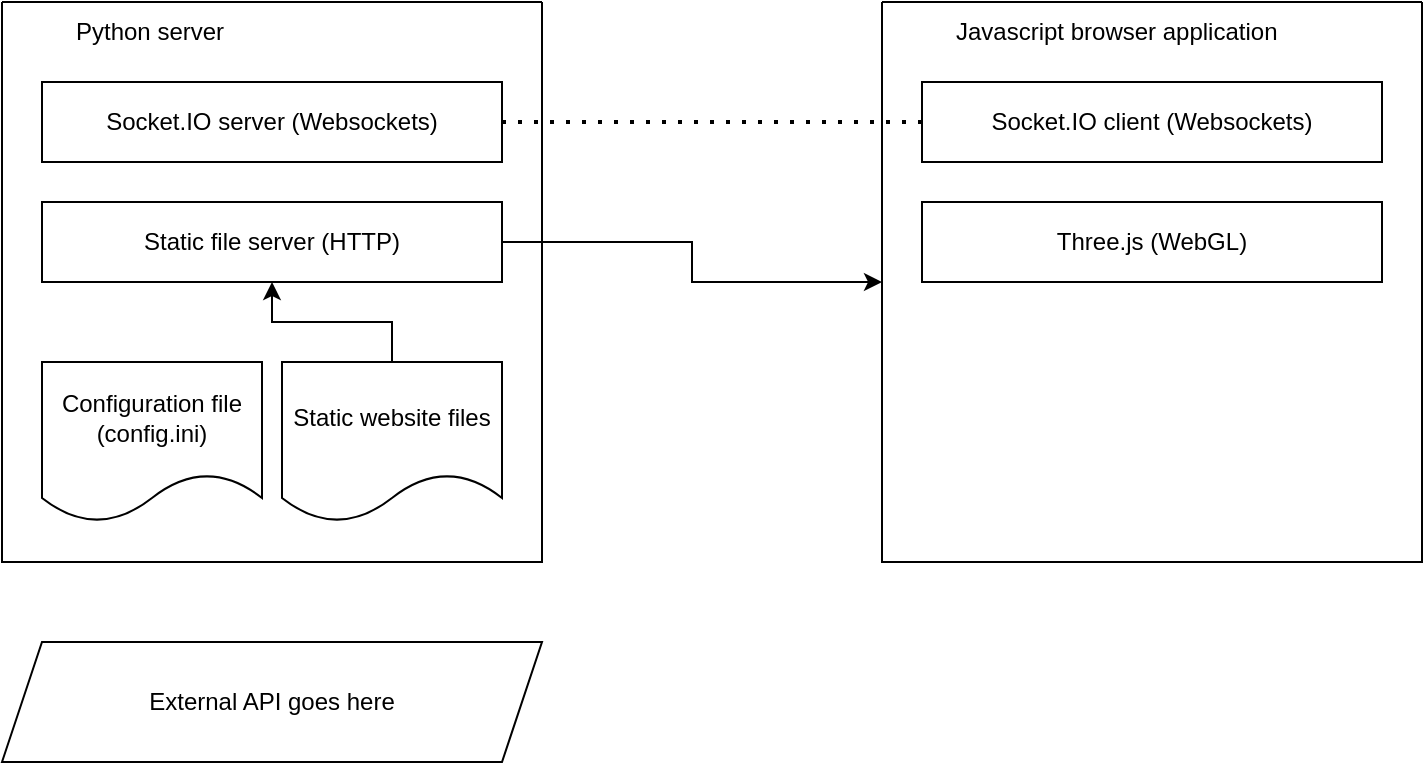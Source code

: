 <mxfile version="24.0.7" type="device">
  <diagram name="Page-1" id="kIL4RDuWdj9RxP5gV15j">
    <mxGraphModel dx="1050" dy="503" grid="1" gridSize="10" guides="1" tooltips="1" connect="1" arrows="1" fold="1" page="1" pageScale="1" pageWidth="850" pageHeight="1100" math="0" shadow="0">
      <root>
        <mxCell id="0" />
        <mxCell id="1" parent="0" />
        <mxCell id="nMa8dbpcciZCXDAcvLkY-8" value="" style="swimlane;startSize=0;" vertex="1" parent="1">
          <mxGeometry x="40" y="40" width="270" height="280" as="geometry" />
        </mxCell>
        <mxCell id="nMa8dbpcciZCXDAcvLkY-6" value="Python server" style="text;html=1;align=left;verticalAlign=middle;resizable=0;points=[];autosize=1;strokeColor=none;fillColor=none;" vertex="1" parent="nMa8dbpcciZCXDAcvLkY-8">
          <mxGeometry x="35" width="100" height="30" as="geometry" />
        </mxCell>
        <mxCell id="nMa8dbpcciZCXDAcvLkY-2" value="Static file server (HTTP)" style="rounded=0;whiteSpace=wrap;html=1;" vertex="1" parent="nMa8dbpcciZCXDAcvLkY-8">
          <mxGeometry x="20" y="100" width="230" height="40" as="geometry" />
        </mxCell>
        <mxCell id="nMa8dbpcciZCXDAcvLkY-7" value="Socket.IO server (Websockets)" style="rounded=0;whiteSpace=wrap;html=1;" vertex="1" parent="nMa8dbpcciZCXDAcvLkY-8">
          <mxGeometry x="20" y="40" width="230" height="40" as="geometry" />
        </mxCell>
        <mxCell id="nMa8dbpcciZCXDAcvLkY-19" value="&lt;div&gt;Configuration file&lt;/div&gt;&lt;div&gt;(config.ini)&lt;br&gt;&lt;/div&gt;" style="shape=document;whiteSpace=wrap;html=1;boundedLbl=1;" vertex="1" parent="nMa8dbpcciZCXDAcvLkY-8">
          <mxGeometry x="20" y="180" width="110" height="80" as="geometry" />
        </mxCell>
        <mxCell id="nMa8dbpcciZCXDAcvLkY-25" style="edgeStyle=orthogonalEdgeStyle;rounded=0;orthogonalLoop=1;jettySize=auto;html=1;exitX=0.5;exitY=0;exitDx=0;exitDy=0;entryX=0.5;entryY=1;entryDx=0;entryDy=0;" edge="1" parent="nMa8dbpcciZCXDAcvLkY-8" source="nMa8dbpcciZCXDAcvLkY-21" target="nMa8dbpcciZCXDAcvLkY-2">
          <mxGeometry relative="1" as="geometry">
            <Array as="points">
              <mxPoint x="195" y="160" />
              <mxPoint x="135" y="160" />
            </Array>
          </mxGeometry>
        </mxCell>
        <mxCell id="nMa8dbpcciZCXDAcvLkY-21" value="Static website files" style="shape=document;whiteSpace=wrap;html=1;boundedLbl=1;" vertex="1" parent="nMa8dbpcciZCXDAcvLkY-8">
          <mxGeometry x="140" y="180" width="110" height="80" as="geometry" />
        </mxCell>
        <mxCell id="nMa8dbpcciZCXDAcvLkY-12" value="" style="swimlane;startSize=0;" vertex="1" parent="1">
          <mxGeometry x="480" y="40" width="270" height="280" as="geometry" />
        </mxCell>
        <mxCell id="nMa8dbpcciZCXDAcvLkY-13" value="Javascript browser application" style="text;html=1;align=left;verticalAlign=middle;resizable=0;points=[];autosize=1;strokeColor=none;fillColor=none;" vertex="1" parent="nMa8dbpcciZCXDAcvLkY-12">
          <mxGeometry x="35" width="180" height="30" as="geometry" />
        </mxCell>
        <mxCell id="nMa8dbpcciZCXDAcvLkY-14" value="Three.js (WebGL)" style="rounded=0;whiteSpace=wrap;html=1;" vertex="1" parent="nMa8dbpcciZCXDAcvLkY-12">
          <mxGeometry x="20" y="100" width="230" height="40" as="geometry" />
        </mxCell>
        <mxCell id="nMa8dbpcciZCXDAcvLkY-15" value="Socket.IO client (Websockets)" style="rounded=0;whiteSpace=wrap;html=1;" vertex="1" parent="nMa8dbpcciZCXDAcvLkY-12">
          <mxGeometry x="20" y="40" width="230" height="40" as="geometry" />
        </mxCell>
        <mxCell id="nMa8dbpcciZCXDAcvLkY-17" value="" style="endArrow=none;dashed=1;html=1;dashPattern=1 3;strokeWidth=2;rounded=0;exitX=1;exitY=0.5;exitDx=0;exitDy=0;entryX=0;entryY=0.5;entryDx=0;entryDy=0;" edge="1" parent="1" source="nMa8dbpcciZCXDAcvLkY-7" target="nMa8dbpcciZCXDAcvLkY-15">
          <mxGeometry width="50" height="50" relative="1" as="geometry">
            <mxPoint x="320" y="240" as="sourcePoint" />
            <mxPoint x="370" y="190" as="targetPoint" />
          </mxGeometry>
        </mxCell>
        <mxCell id="nMa8dbpcciZCXDAcvLkY-18" style="edgeStyle=orthogonalEdgeStyle;rounded=0;orthogonalLoop=1;jettySize=auto;html=1;exitX=1;exitY=0.5;exitDx=0;exitDy=0;entryX=0;entryY=0.5;entryDx=0;entryDy=0;" edge="1" parent="1" source="nMa8dbpcciZCXDAcvLkY-2" target="nMa8dbpcciZCXDAcvLkY-12">
          <mxGeometry relative="1" as="geometry" />
        </mxCell>
        <mxCell id="nMa8dbpcciZCXDAcvLkY-27" value="External API goes here" style="shape=parallelogram;perimeter=parallelogramPerimeter;whiteSpace=wrap;html=1;fixedSize=1;" vertex="1" parent="1">
          <mxGeometry x="40" y="360" width="270" height="60" as="geometry" />
        </mxCell>
      </root>
    </mxGraphModel>
  </diagram>
</mxfile>
